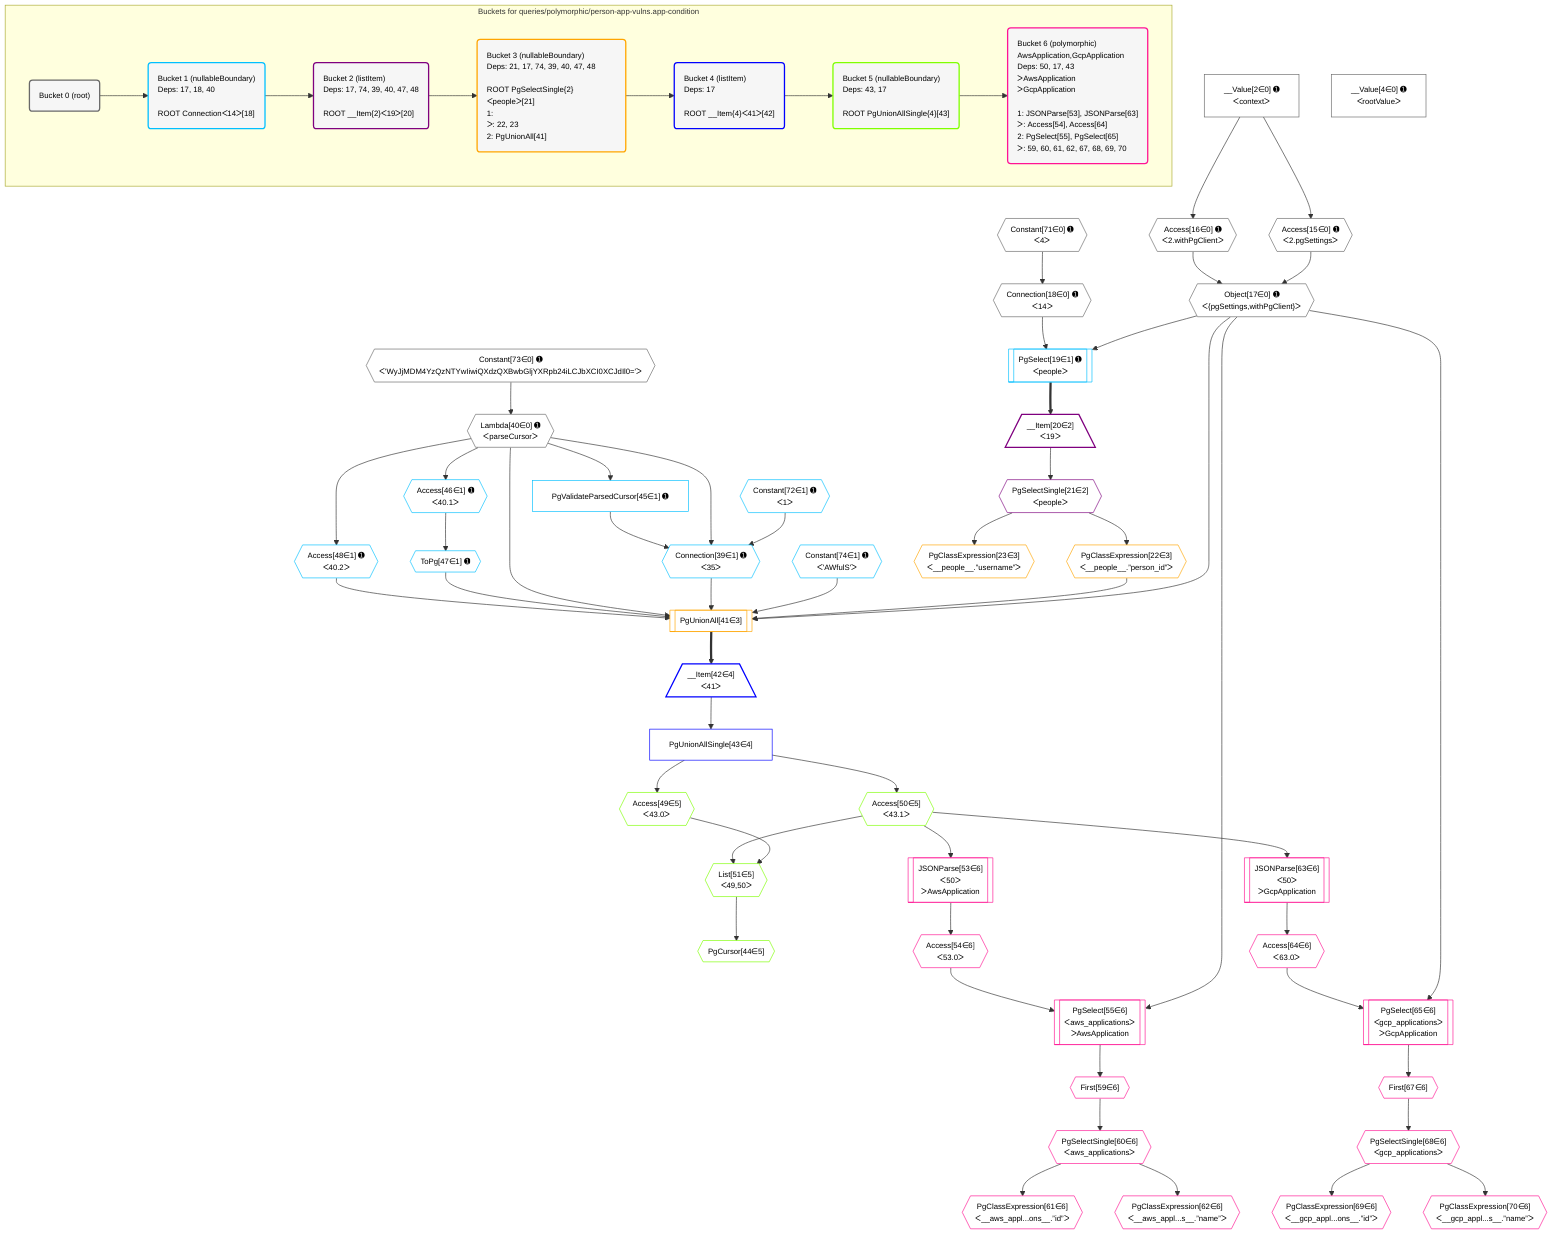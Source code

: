 %%{init: {'themeVariables': { 'fontSize': '12px'}}}%%
graph TD
    classDef path fill:#eee,stroke:#000,color:#000
    classDef plan fill:#fff,stroke-width:1px,color:#000
    classDef itemplan fill:#fff,stroke-width:2px,color:#000
    classDef unbatchedplan fill:#dff,stroke-width:1px,color:#000
    classDef sideeffectplan fill:#fcc,stroke-width:2px,color:#000
    classDef bucket fill:#f6f6f6,color:#000,stroke-width:2px,text-align:left


    %% plan dependencies
    Object17{{"Object[17∈0] ➊<br />ᐸ{pgSettings,withPgClient}ᐳ"}}:::plan
    Access15{{"Access[15∈0] ➊<br />ᐸ2.pgSettingsᐳ"}}:::plan
    Access16{{"Access[16∈0] ➊<br />ᐸ2.withPgClientᐳ"}}:::plan
    Access15 & Access16 --> Object17
    __Value2["__Value[2∈0] ➊<br />ᐸcontextᐳ"]:::plan
    __Value2 --> Access15
    __Value2 --> Access16
    Connection18{{"Connection[18∈0] ➊<br />ᐸ14ᐳ"}}:::plan
    Constant71{{"Constant[71∈0] ➊<br />ᐸ4ᐳ"}}:::plan
    Constant71 --> Connection18
    Lambda40{{"Lambda[40∈0] ➊<br />ᐸparseCursorᐳ"}}:::plan
    Constant73{{"Constant[73∈0] ➊<br />ᐸ'WyJjMDM4YzQzNTYwIiwiQXdzQXBwbGljYXRpb24iLCJbXCI0XCJdIl0='ᐳ"}}:::plan
    Constant73 --> Lambda40
    __Value4["__Value[4∈0] ➊<br />ᐸrootValueᐳ"]:::plan
    Connection39{{"Connection[39∈1] ➊<br />ᐸ35ᐳ"}}:::plan
    Constant72{{"Constant[72∈1] ➊<br />ᐸ1ᐳ"}}:::plan
    PgValidateParsedCursor45["PgValidateParsedCursor[45∈1] ➊"]:::plan
    Constant72 & Lambda40 & PgValidateParsedCursor45 --> Connection39
    PgSelect19[["PgSelect[19∈1] ➊<br />ᐸpeopleᐳ"]]:::plan
    Object17 & Connection18 --> PgSelect19
    Lambda40 --> PgValidateParsedCursor45
    Access46{{"Access[46∈1] ➊<br />ᐸ40.1ᐳ"}}:::plan
    Lambda40 --> Access46
    ToPg47{{"ToPg[47∈1] ➊"}}:::plan
    Access46 --> ToPg47
    Access48{{"Access[48∈1] ➊<br />ᐸ40.2ᐳ"}}:::plan
    Lambda40 --> Access48
    Constant74{{"Constant[74∈1] ➊<br />ᐸ'AWfulS'ᐳ"}}:::plan
    __Item20[/"__Item[20∈2]<br />ᐸ19ᐳ"\]:::itemplan
    PgSelect19 ==> __Item20
    PgSelectSingle21{{"PgSelectSingle[21∈2]<br />ᐸpeopleᐳ"}}:::plan
    __Item20 --> PgSelectSingle21
    PgUnionAll41[["PgUnionAll[41∈3]"]]:::plan
    PgClassExpression22{{"PgClassExpression[22∈3]<br />ᐸ__people__.”person_id”ᐳ"}}:::plan
    Object17 & PgClassExpression22 & Constant74 & Connection39 & Lambda40 & ToPg47 & Access48 --> PgUnionAll41
    PgSelectSingle21 --> PgClassExpression22
    PgClassExpression23{{"PgClassExpression[23∈3]<br />ᐸ__people__.”username”ᐳ"}}:::plan
    PgSelectSingle21 --> PgClassExpression23
    __Item42[/"__Item[42∈4]<br />ᐸ41ᐳ"\]:::itemplan
    PgUnionAll41 ==> __Item42
    PgUnionAllSingle43["PgUnionAllSingle[43∈4]"]:::plan
    __Item42 --> PgUnionAllSingle43
    List51{{"List[51∈5]<br />ᐸ49,50ᐳ"}}:::plan
    Access49{{"Access[49∈5]<br />ᐸ43.0ᐳ"}}:::plan
    Access50{{"Access[50∈5]<br />ᐸ43.1ᐳ"}}:::plan
    Access49 & Access50 --> List51
    PgCursor44{{"PgCursor[44∈5]"}}:::plan
    List51 --> PgCursor44
    PgUnionAllSingle43 --> Access49
    PgUnionAllSingle43 --> Access50
    PgSelect55[["PgSelect[55∈6]<br />ᐸaws_applicationsᐳ<br />ᐳAwsApplication"]]:::plan
    Access54{{"Access[54∈6]<br />ᐸ53.0ᐳ"}}:::plan
    Object17 & Access54 --> PgSelect55
    PgSelect65[["PgSelect[65∈6]<br />ᐸgcp_applicationsᐳ<br />ᐳGcpApplication"]]:::plan
    Access64{{"Access[64∈6]<br />ᐸ63.0ᐳ"}}:::plan
    Object17 & Access64 --> PgSelect65
    JSONParse53[["JSONParse[53∈6]<br />ᐸ50ᐳ<br />ᐳAwsApplication"]]:::plan
    Access50 --> JSONParse53
    JSONParse53 --> Access54
    First59{{"First[59∈6]"}}:::plan
    PgSelect55 --> First59
    PgSelectSingle60{{"PgSelectSingle[60∈6]<br />ᐸaws_applicationsᐳ"}}:::plan
    First59 --> PgSelectSingle60
    PgClassExpression61{{"PgClassExpression[61∈6]<br />ᐸ__aws_appl...ons__.”id”ᐳ"}}:::plan
    PgSelectSingle60 --> PgClassExpression61
    PgClassExpression62{{"PgClassExpression[62∈6]<br />ᐸ__aws_appl...s__.”name”ᐳ"}}:::plan
    PgSelectSingle60 --> PgClassExpression62
    JSONParse63[["JSONParse[63∈6]<br />ᐸ50ᐳ<br />ᐳGcpApplication"]]:::plan
    Access50 --> JSONParse63
    JSONParse63 --> Access64
    First67{{"First[67∈6]"}}:::plan
    PgSelect65 --> First67
    PgSelectSingle68{{"PgSelectSingle[68∈6]<br />ᐸgcp_applicationsᐳ"}}:::plan
    First67 --> PgSelectSingle68
    PgClassExpression69{{"PgClassExpression[69∈6]<br />ᐸ__gcp_appl...ons__.”id”ᐳ"}}:::plan
    PgSelectSingle68 --> PgClassExpression69
    PgClassExpression70{{"PgClassExpression[70∈6]<br />ᐸ__gcp_appl...s__.”name”ᐳ"}}:::plan
    PgSelectSingle68 --> PgClassExpression70

    %% define steps

    subgraph "Buckets for queries/polymorphic/person-app-vulns.app-condition"
    Bucket0("Bucket 0 (root)"):::bucket
    classDef bucket0 stroke:#696969
    class Bucket0,__Value2,__Value4,Access15,Access16,Object17,Connection18,Lambda40,Constant71,Constant73 bucket0
    Bucket1("Bucket 1 (nullableBoundary)<br />Deps: 17, 18, 40<br /><br />ROOT Connectionᐸ14ᐳ[18]"):::bucket
    classDef bucket1 stroke:#00bfff
    class Bucket1,PgSelect19,Connection39,PgValidateParsedCursor45,Access46,ToPg47,Access48,Constant72,Constant74 bucket1
    Bucket2("Bucket 2 (listItem)<br />Deps: 17, 74, 39, 40, 47, 48<br /><br />ROOT __Item{2}ᐸ19ᐳ[20]"):::bucket
    classDef bucket2 stroke:#7f007f
    class Bucket2,__Item20,PgSelectSingle21 bucket2
    Bucket3("Bucket 3 (nullableBoundary)<br />Deps: 21, 17, 74, 39, 40, 47, 48<br /><br />ROOT PgSelectSingle{2}ᐸpeopleᐳ[21]<br />1: <br />ᐳ: 22, 23<br />2: PgUnionAll[41]"):::bucket
    classDef bucket3 stroke:#ffa500
    class Bucket3,PgClassExpression22,PgClassExpression23,PgUnionAll41 bucket3
    Bucket4("Bucket 4 (listItem)<br />Deps: 17<br /><br />ROOT __Item{4}ᐸ41ᐳ[42]"):::bucket
    classDef bucket4 stroke:#0000ff
    class Bucket4,__Item42,PgUnionAllSingle43 bucket4
    Bucket5("Bucket 5 (nullableBoundary)<br />Deps: 43, 17<br /><br />ROOT PgUnionAllSingle{4}[43]"):::bucket
    classDef bucket5 stroke:#7fff00
    class Bucket5,PgCursor44,Access49,Access50,List51 bucket5
    Bucket6("Bucket 6 (polymorphic)<br />AwsApplication,GcpApplication<br />Deps: 50, 17, 43<br />ᐳAwsApplication<br />ᐳGcpApplication<br /><br />1: JSONParse[53], JSONParse[63]<br />ᐳ: Access[54], Access[64]<br />2: PgSelect[55], PgSelect[65]<br />ᐳ: 59, 60, 61, 62, 67, 68, 69, 70"):::bucket
    classDef bucket6 stroke:#ff1493
    class Bucket6,JSONParse53,Access54,PgSelect55,First59,PgSelectSingle60,PgClassExpression61,PgClassExpression62,JSONParse63,Access64,PgSelect65,First67,PgSelectSingle68,PgClassExpression69,PgClassExpression70 bucket6
    Bucket0 --> Bucket1
    Bucket1 --> Bucket2
    Bucket2 --> Bucket3
    Bucket3 --> Bucket4
    Bucket4 --> Bucket5
    Bucket5 --> Bucket6
    end